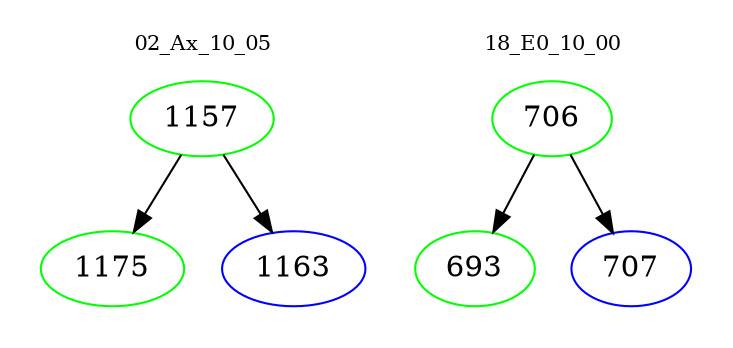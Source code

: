 digraph{
subgraph cluster_0 {
color = white
label = "02_Ax_10_05";
fontsize=10;
T0_1157 [label="1157", color="green"]
T0_1157 -> T0_1175 [color="black"]
T0_1175 [label="1175", color="green"]
T0_1157 -> T0_1163 [color="black"]
T0_1163 [label="1163", color="blue"]
}
subgraph cluster_1 {
color = white
label = "18_E0_10_00";
fontsize=10;
T1_706 [label="706", color="green"]
T1_706 -> T1_693 [color="black"]
T1_693 [label="693", color="green"]
T1_706 -> T1_707 [color="black"]
T1_707 [label="707", color="blue"]
}
}

